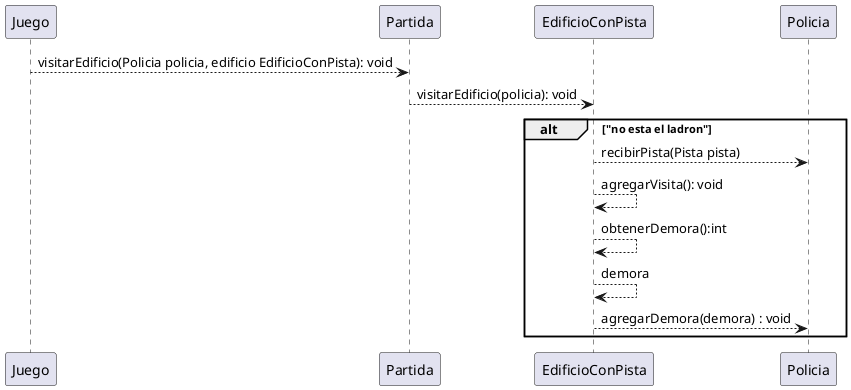 @startuml
Juego --> Partida: visitarEdificio(Policia policia, edificio EdificioConPista): void
Partida --> EdificioConPista: visitarEdificio(policia): void
alt "no esta el ladron"
    EdificioConPista --> Policia : recibirPista(Pista pista)
    EdificioConPista --> EdificioConPista: agregarVisita(): void
    EdificioConPista --> EdificioConPista: obtenerDemora():int
    EdificioConPista --> EdificioConPista: demora
    EdificioConPista --> Policia: agregarDemora(demora) : void
end
@enduml
